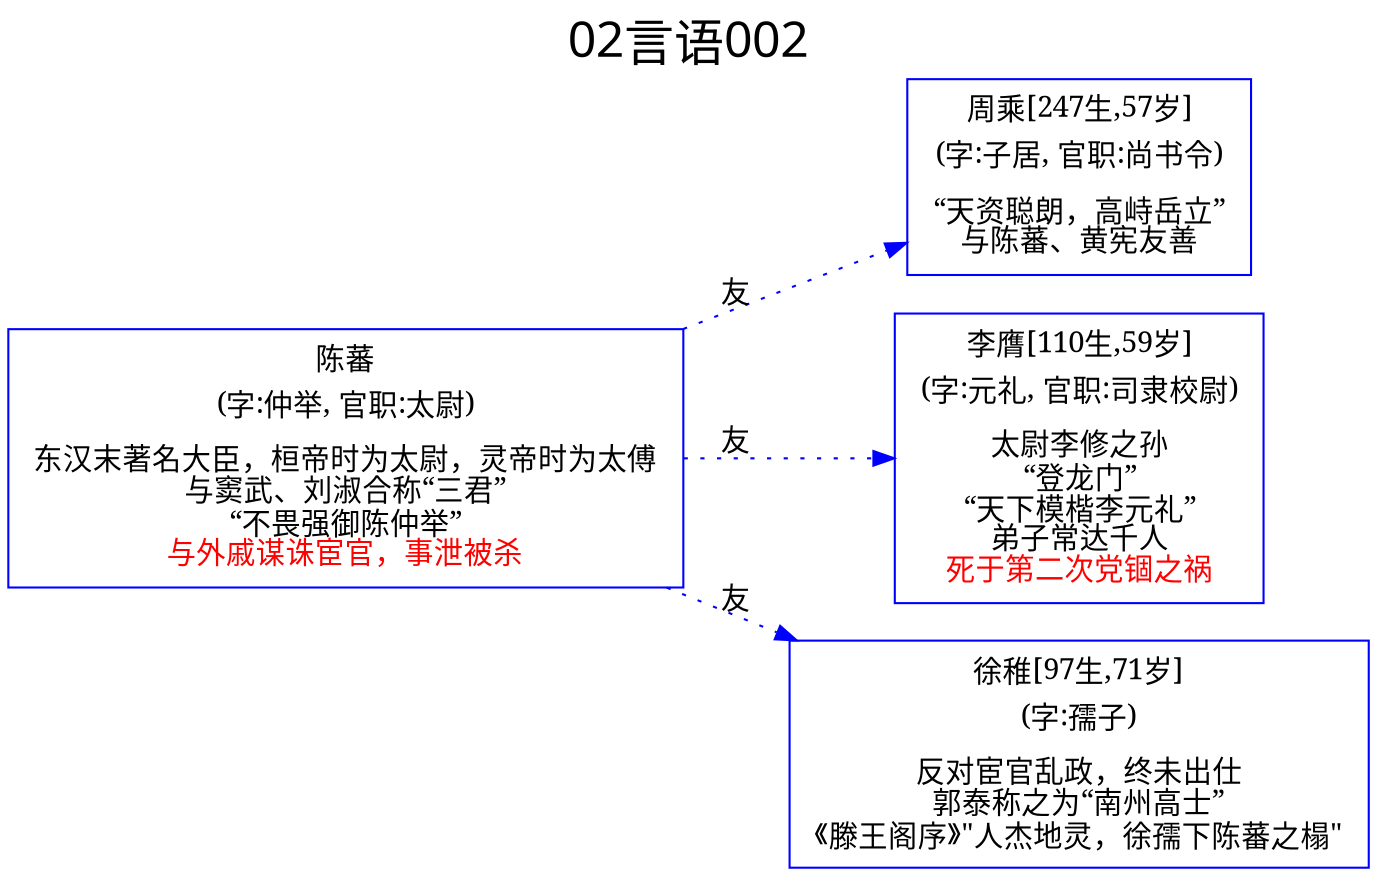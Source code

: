 
digraph
{
	rankdir = "LR";
	ranksep = 0.5;
	label = "02言语002";
	labelloc = "t";
	fontsize = "24";
	fontname = "SimHei";

	graph [style="filled", color="lightgrey"];
	node [fontname="SimSun"];
	edge [fontname="SimSun"];

	陈蕃 [shape="box", color="blue", label=<<table border="0" cellborder="0"><tr><td>陈蕃</td></tr><tr><td>(字:仲举, 官职:太尉)</td></tr><tr><td></td></tr><tr><td>东汉末著名大臣，桓帝时为太尉，灵帝时为太傅<br/>与窦武、刘淑合称“三君”<br/>“不畏强御陈仲举”<br/><font color = 'red'>与外戚谋诛宦官，事泄被杀<br/></font></td></tr></table>>];
	周乘 [shape="box", color="blue", label=<<table border="0" cellborder="0"><tr><td>周乘[247生,57岁]</td></tr><tr><td>(字:子居, 官职:尚书令)</td></tr><tr><td></td></tr><tr><td>“天资聪朗，高峙岳立”<br/>与陈蕃、黄宪友善<br/></td></tr></table>>];
	李膺 [shape="box", color="blue", label=<<table border="0" cellborder="0"><tr><td>李膺[110生,59岁]</td></tr><tr><td>(字:元礼, 官职:司隶校尉)</td></tr><tr><td></td></tr><tr><td>太尉李修之孙<br/>“登龙门”<br/>“天下模楷李元礼”<br/>弟子常达千人<br/><font color = 'red'>死于第二次党锢之祸<br/></font></td></tr></table>>];
	徐稚 [shape="box", color="blue", label=<<table border="0" cellborder="0"><tr><td>徐稚[97生,71岁]</td></tr><tr><td>(字:孺子)</td></tr><tr><td></td></tr><tr><td>反对宦官乱政，终未出仕<br/>郭泰称之为“南州高士”<br/>《滕王阁序》"人杰地灵，徐孺下陈蕃之榻"<br/></td></tr></table>>];

	陈蕃 -> 徐稚 [label="友", style=dotted, color="blue"];
	陈蕃 -> 李膺 [label="友", style=dotted, color="blue"];
	陈蕃 -> 周乘 [label="友", style=dotted, color="blue"];


}
